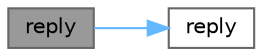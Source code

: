 digraph "reply"
{
 // LATEX_PDF_SIZE
  bgcolor="transparent";
  edge [fontname=Helvetica,fontsize=10,labelfontname=Helvetica,labelfontsize=10];
  node [fontname=Helvetica,fontsize=10,shape=box,height=0.2,width=0.4];
  rankdir="LR";
  Node1 [id="Node000001",label="reply",height=0.2,width=0.4,color="gray40", fillcolor="grey60", style="filled", fontcolor="black",tooltip="发送JSON格式响应（无数据内容）"];
  Node1 -> Node2 [id="edge1_Node000001_Node000002",color="steelblue1",style="solid",tooltip=" "];
  Node2 [id="Node000002",label="reply",height=0.2,width=0.4,color="grey40", fillcolor="white", style="filled",URL="$class_j_q_http_server_1_1_service.html#aa42057b8725174798daca4ed593d0efe",tooltip="发送JSON格式响应（带数据内容）"];
}
